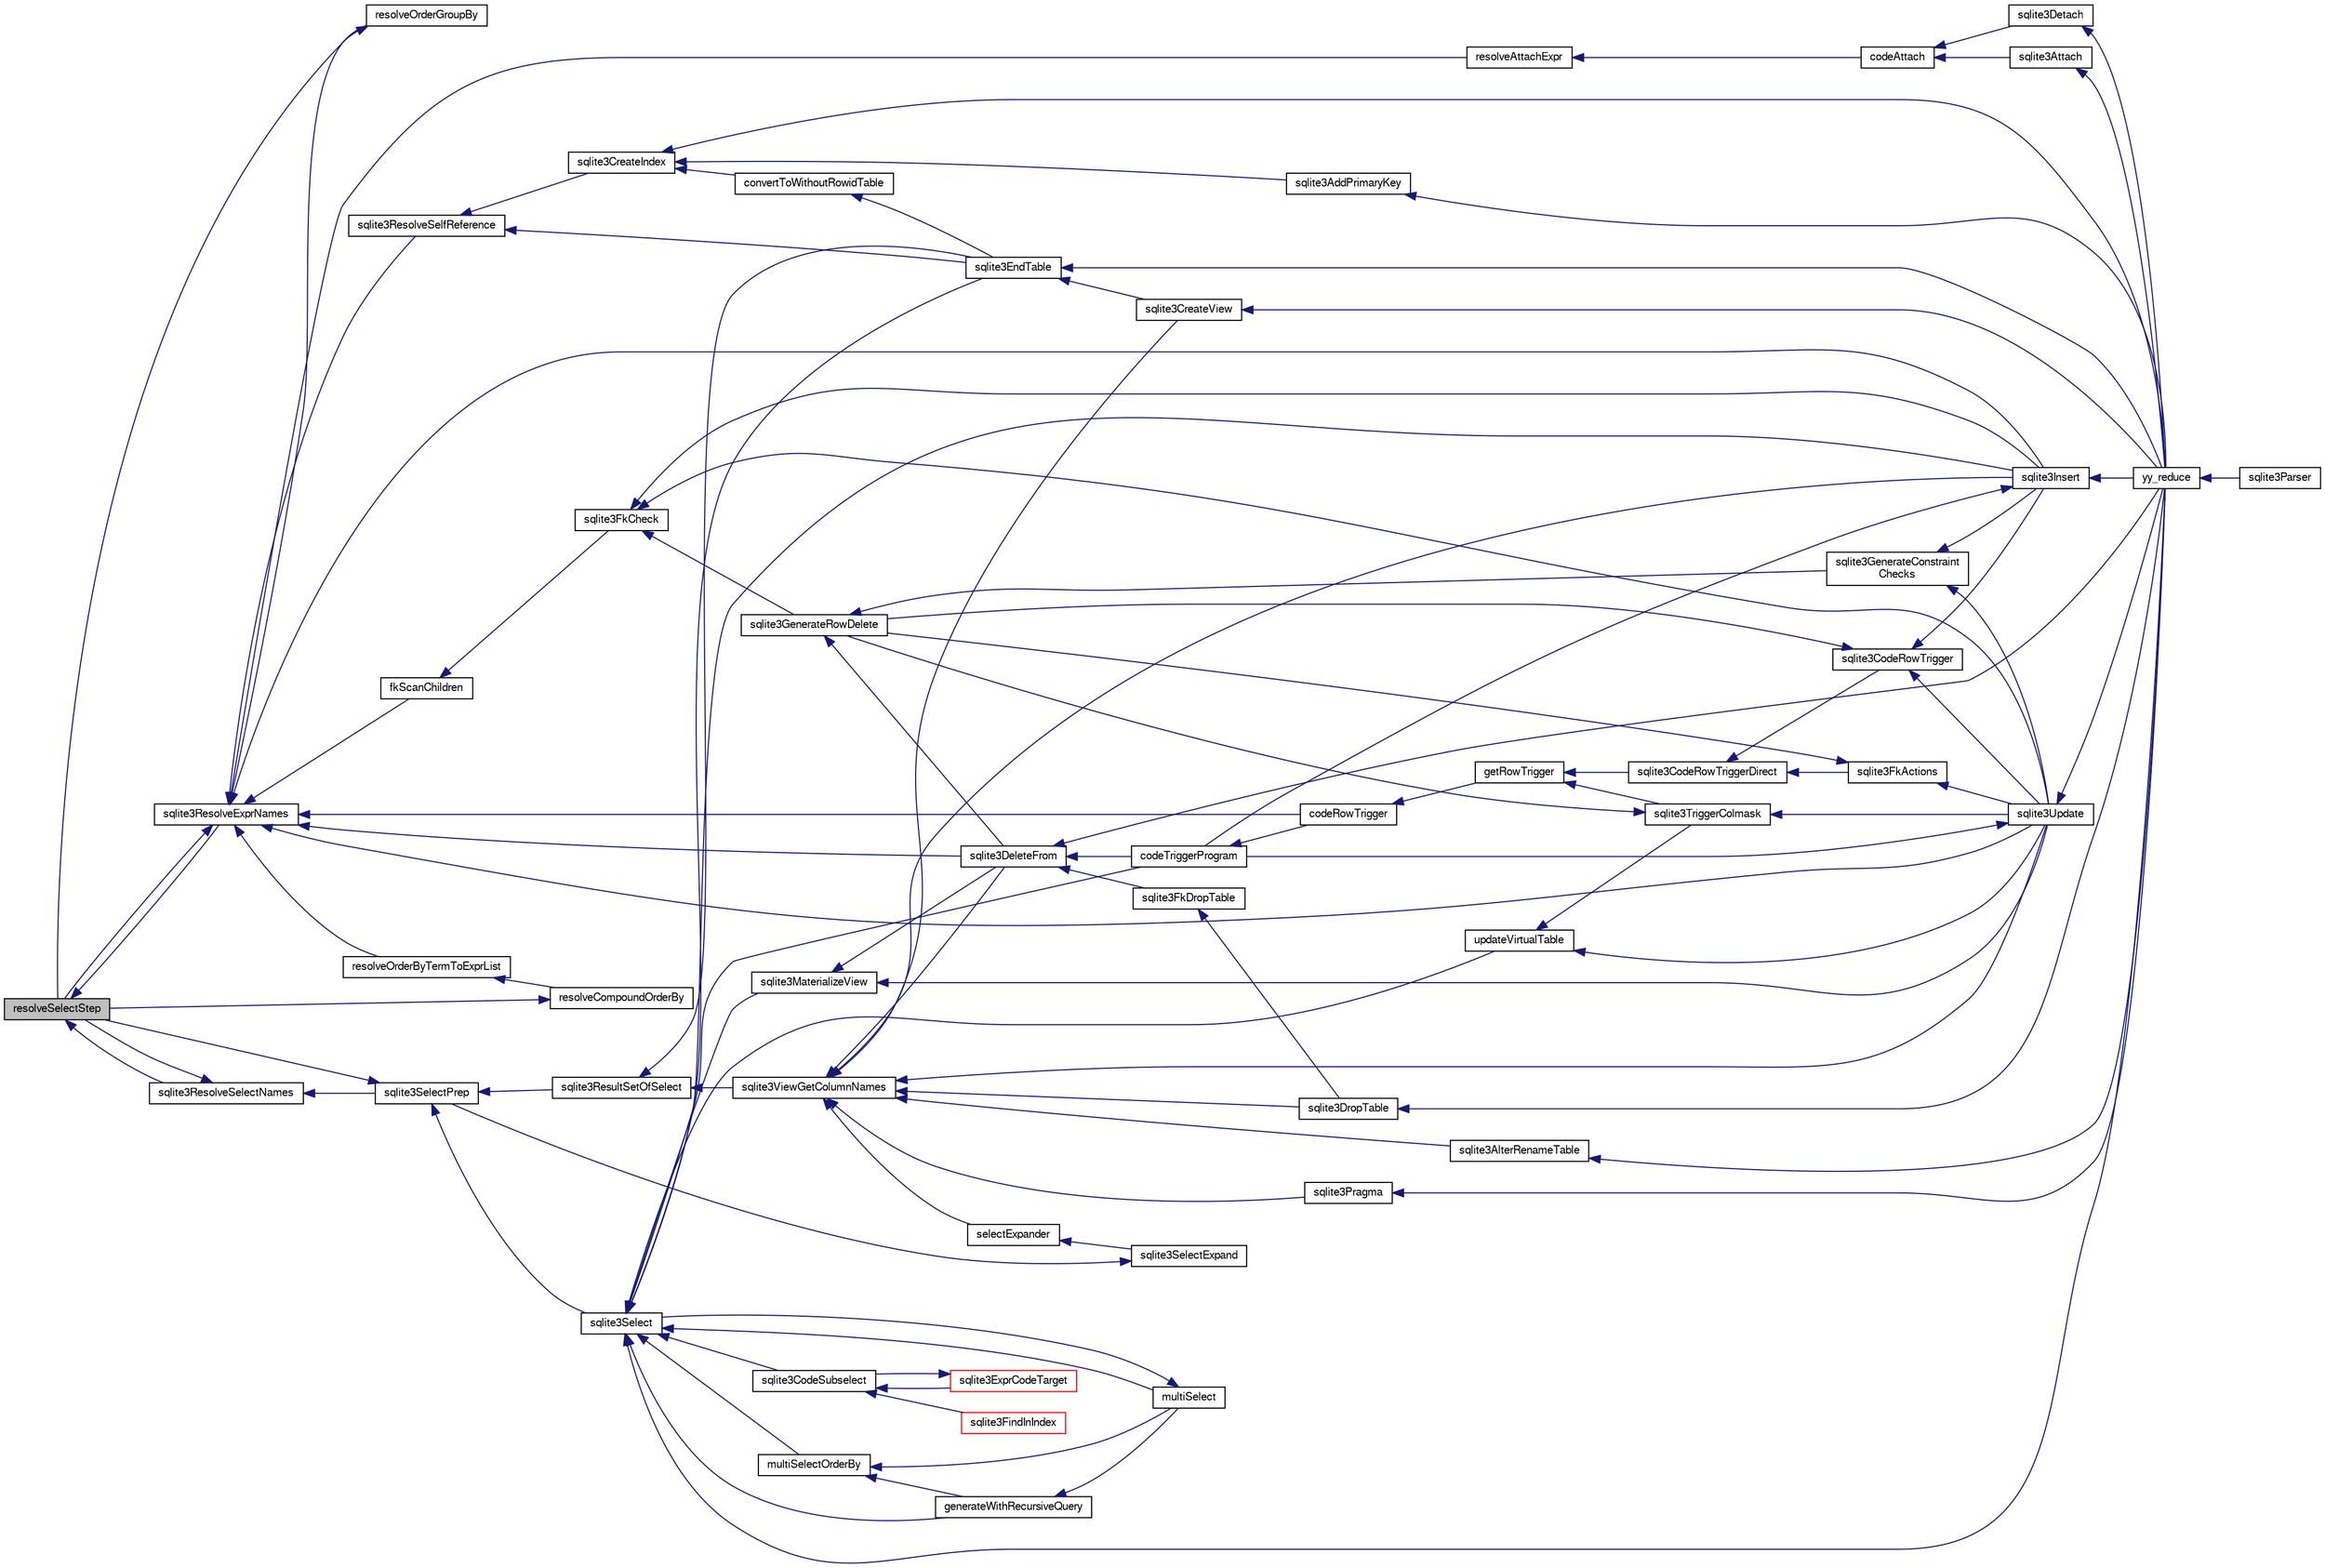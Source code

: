 digraph "resolveSelectStep"
{
  edge [fontname="FreeSans",fontsize="10",labelfontname="FreeSans",labelfontsize="10"];
  node [fontname="FreeSans",fontsize="10",shape=record];
  rankdir="LR";
  Node278165 [label="resolveSelectStep",height=0.2,width=0.4,color="black", fillcolor="grey75", style="filled", fontcolor="black"];
  Node278165 -> Node278166 [dir="back",color="midnightblue",fontsize="10",style="solid",fontname="FreeSans"];
  Node278166 [label="sqlite3ResolveExprNames",height=0.2,width=0.4,color="black", fillcolor="white", style="filled",URL="$sqlite3_8c.html#a537cf717a3f847807d3a3fd65da636ad"];
  Node278166 -> Node278167 [dir="back",color="midnightblue",fontsize="10",style="solid",fontname="FreeSans"];
  Node278167 [label="resolveOrderByTermToExprList",height=0.2,width=0.4,color="black", fillcolor="white", style="filled",URL="$sqlite3_8c.html#ac7f7eabdc769257622ad90aac3e02fe6"];
  Node278167 -> Node278168 [dir="back",color="midnightblue",fontsize="10",style="solid",fontname="FreeSans"];
  Node278168 [label="resolveCompoundOrderBy",height=0.2,width=0.4,color="black", fillcolor="white", style="filled",URL="$sqlite3_8c.html#a462c5aa49cfd6aad6a92fa60ddefc569"];
  Node278168 -> Node278165 [dir="back",color="midnightblue",fontsize="10",style="solid",fontname="FreeSans"];
  Node278166 -> Node278169 [dir="back",color="midnightblue",fontsize="10",style="solid",fontname="FreeSans"];
  Node278169 [label="resolveOrderGroupBy",height=0.2,width=0.4,color="black", fillcolor="white", style="filled",URL="$sqlite3_8c.html#a4dc8ed6177a5de887eae1010992e3d00"];
  Node278169 -> Node278165 [dir="back",color="midnightblue",fontsize="10",style="solid",fontname="FreeSans"];
  Node278166 -> Node278165 [dir="back",color="midnightblue",fontsize="10",style="solid",fontname="FreeSans"];
  Node278166 -> Node278170 [dir="back",color="midnightblue",fontsize="10",style="solid",fontname="FreeSans"];
  Node278170 [label="sqlite3ResolveSelfReference",height=0.2,width=0.4,color="black", fillcolor="white", style="filled",URL="$sqlite3_8c.html#ab524095a849de78f8728167d19336094"];
  Node278170 -> Node278171 [dir="back",color="midnightblue",fontsize="10",style="solid",fontname="FreeSans"];
  Node278171 [label="sqlite3EndTable",height=0.2,width=0.4,color="black", fillcolor="white", style="filled",URL="$sqlite3_8c.html#a7b5f2c66c0f0b6f819d970ca389768b0"];
  Node278171 -> Node278172 [dir="back",color="midnightblue",fontsize="10",style="solid",fontname="FreeSans"];
  Node278172 [label="sqlite3CreateView",height=0.2,width=0.4,color="black", fillcolor="white", style="filled",URL="$sqlite3_8c.html#a9d85cb00ff71dee5cd9a019503a6982e"];
  Node278172 -> Node278173 [dir="back",color="midnightblue",fontsize="10",style="solid",fontname="FreeSans"];
  Node278173 [label="yy_reduce",height=0.2,width=0.4,color="black", fillcolor="white", style="filled",URL="$sqlite3_8c.html#a7c419a9b25711c666a9a2449ef377f14"];
  Node278173 -> Node278174 [dir="back",color="midnightblue",fontsize="10",style="solid",fontname="FreeSans"];
  Node278174 [label="sqlite3Parser",height=0.2,width=0.4,color="black", fillcolor="white", style="filled",URL="$sqlite3_8c.html#a0327d71a5fabe0b6a343d78a2602e72a"];
  Node278171 -> Node278173 [dir="back",color="midnightblue",fontsize="10",style="solid",fontname="FreeSans"];
  Node278170 -> Node278175 [dir="back",color="midnightblue",fontsize="10",style="solid",fontname="FreeSans"];
  Node278175 [label="sqlite3CreateIndex",height=0.2,width=0.4,color="black", fillcolor="white", style="filled",URL="$sqlite3_8c.html#a8dbe5e590ab6c58a8c45f34f7c81e825"];
  Node278175 -> Node278176 [dir="back",color="midnightblue",fontsize="10",style="solid",fontname="FreeSans"];
  Node278176 [label="sqlite3AddPrimaryKey",height=0.2,width=0.4,color="black", fillcolor="white", style="filled",URL="$sqlite3_8c.html#af2b0672c3379d2a7d927d210ae0ade62"];
  Node278176 -> Node278173 [dir="back",color="midnightblue",fontsize="10",style="solid",fontname="FreeSans"];
  Node278175 -> Node278177 [dir="back",color="midnightblue",fontsize="10",style="solid",fontname="FreeSans"];
  Node278177 [label="convertToWithoutRowidTable",height=0.2,width=0.4,color="black", fillcolor="white", style="filled",URL="$sqlite3_8c.html#a0d41effc4e4a0ba740429a08f6747313"];
  Node278177 -> Node278171 [dir="back",color="midnightblue",fontsize="10",style="solid",fontname="FreeSans"];
  Node278175 -> Node278173 [dir="back",color="midnightblue",fontsize="10",style="solid",fontname="FreeSans"];
  Node278166 -> Node278178 [dir="back",color="midnightblue",fontsize="10",style="solid",fontname="FreeSans"];
  Node278178 [label="resolveAttachExpr",height=0.2,width=0.4,color="black", fillcolor="white", style="filled",URL="$sqlite3_8c.html#a2b0ae2ee3fae38ccc805f582a9ce38f5"];
  Node278178 -> Node278179 [dir="back",color="midnightblue",fontsize="10",style="solid",fontname="FreeSans"];
  Node278179 [label="codeAttach",height=0.2,width=0.4,color="black", fillcolor="white", style="filled",URL="$sqlite3_8c.html#ade4e9e30d828a19c191fdcb098676d5b"];
  Node278179 -> Node278180 [dir="back",color="midnightblue",fontsize="10",style="solid",fontname="FreeSans"];
  Node278180 [label="sqlite3Detach",height=0.2,width=0.4,color="black", fillcolor="white", style="filled",URL="$sqlite3_8c.html#ab1a5a0b01c7560aef5e0b8603a68747d"];
  Node278180 -> Node278173 [dir="back",color="midnightblue",fontsize="10",style="solid",fontname="FreeSans"];
  Node278179 -> Node278181 [dir="back",color="midnightblue",fontsize="10",style="solid",fontname="FreeSans"];
  Node278181 [label="sqlite3Attach",height=0.2,width=0.4,color="black", fillcolor="white", style="filled",URL="$sqlite3_8c.html#ae0907fe0b43cc1b4c7e6a16213e8546f"];
  Node278181 -> Node278173 [dir="back",color="midnightblue",fontsize="10",style="solid",fontname="FreeSans"];
  Node278166 -> Node278182 [dir="back",color="midnightblue",fontsize="10",style="solid",fontname="FreeSans"];
  Node278182 [label="sqlite3DeleteFrom",height=0.2,width=0.4,color="black", fillcolor="white", style="filled",URL="$sqlite3_8c.html#ab9b4b45349188b49eabb23f94608a091"];
  Node278182 -> Node278183 [dir="back",color="midnightblue",fontsize="10",style="solid",fontname="FreeSans"];
  Node278183 [label="sqlite3FkDropTable",height=0.2,width=0.4,color="black", fillcolor="white", style="filled",URL="$sqlite3_8c.html#a1218c6fc74e89152ceaa4760e82f5ef9"];
  Node278183 -> Node278184 [dir="back",color="midnightblue",fontsize="10",style="solid",fontname="FreeSans"];
  Node278184 [label="sqlite3DropTable",height=0.2,width=0.4,color="black", fillcolor="white", style="filled",URL="$sqlite3_8c.html#a5534f77364b5568783c0e50db3c9defb"];
  Node278184 -> Node278173 [dir="back",color="midnightblue",fontsize="10",style="solid",fontname="FreeSans"];
  Node278182 -> Node278185 [dir="back",color="midnightblue",fontsize="10",style="solid",fontname="FreeSans"];
  Node278185 [label="codeTriggerProgram",height=0.2,width=0.4,color="black", fillcolor="white", style="filled",URL="$sqlite3_8c.html#a120801f59d9281d201d2ff4b2606836e"];
  Node278185 -> Node278186 [dir="back",color="midnightblue",fontsize="10",style="solid",fontname="FreeSans"];
  Node278186 [label="codeRowTrigger",height=0.2,width=0.4,color="black", fillcolor="white", style="filled",URL="$sqlite3_8c.html#a463cea5aaaf388b560b206570a0022fc"];
  Node278186 -> Node278187 [dir="back",color="midnightblue",fontsize="10",style="solid",fontname="FreeSans"];
  Node278187 [label="getRowTrigger",height=0.2,width=0.4,color="black", fillcolor="white", style="filled",URL="$sqlite3_8c.html#a69626ef20b540d1a2b19cf56f3f45689"];
  Node278187 -> Node278188 [dir="back",color="midnightblue",fontsize="10",style="solid",fontname="FreeSans"];
  Node278188 [label="sqlite3CodeRowTriggerDirect",height=0.2,width=0.4,color="black", fillcolor="white", style="filled",URL="$sqlite3_8c.html#ad92829f9001bcf89a0299dad5a48acd4"];
  Node278188 -> Node278189 [dir="back",color="midnightblue",fontsize="10",style="solid",fontname="FreeSans"];
  Node278189 [label="sqlite3FkActions",height=0.2,width=0.4,color="black", fillcolor="white", style="filled",URL="$sqlite3_8c.html#a39159bd1623724946c22355ba7f3ef90"];
  Node278189 -> Node278190 [dir="back",color="midnightblue",fontsize="10",style="solid",fontname="FreeSans"];
  Node278190 [label="sqlite3GenerateRowDelete",height=0.2,width=0.4,color="black", fillcolor="white", style="filled",URL="$sqlite3_8c.html#a2c76cbf3027fc18fdbb8cb4cd96b77d9"];
  Node278190 -> Node278182 [dir="back",color="midnightblue",fontsize="10",style="solid",fontname="FreeSans"];
  Node278190 -> Node278191 [dir="back",color="midnightblue",fontsize="10",style="solid",fontname="FreeSans"];
  Node278191 [label="sqlite3GenerateConstraint\lChecks",height=0.2,width=0.4,color="black", fillcolor="white", style="filled",URL="$sqlite3_8c.html#aef639c1e6a0c0a67ca6e7690ad931bd2"];
  Node278191 -> Node278192 [dir="back",color="midnightblue",fontsize="10",style="solid",fontname="FreeSans"];
  Node278192 [label="sqlite3Insert",height=0.2,width=0.4,color="black", fillcolor="white", style="filled",URL="$sqlite3_8c.html#a5b17c9c2000bae6bdff8e6be48d7dc2b"];
  Node278192 -> Node278185 [dir="back",color="midnightblue",fontsize="10",style="solid",fontname="FreeSans"];
  Node278192 -> Node278173 [dir="back",color="midnightblue",fontsize="10",style="solid",fontname="FreeSans"];
  Node278191 -> Node278193 [dir="back",color="midnightblue",fontsize="10",style="solid",fontname="FreeSans"];
  Node278193 [label="sqlite3Update",height=0.2,width=0.4,color="black", fillcolor="white", style="filled",URL="$sqlite3_8c.html#ac5aa67c46e8cc8174566fabe6809fafa"];
  Node278193 -> Node278185 [dir="back",color="midnightblue",fontsize="10",style="solid",fontname="FreeSans"];
  Node278193 -> Node278173 [dir="back",color="midnightblue",fontsize="10",style="solid",fontname="FreeSans"];
  Node278189 -> Node278193 [dir="back",color="midnightblue",fontsize="10",style="solid",fontname="FreeSans"];
  Node278188 -> Node278194 [dir="back",color="midnightblue",fontsize="10",style="solid",fontname="FreeSans"];
  Node278194 [label="sqlite3CodeRowTrigger",height=0.2,width=0.4,color="black", fillcolor="white", style="filled",URL="$sqlite3_8c.html#a37f21393c74de4d01b16761ee9abacd9"];
  Node278194 -> Node278190 [dir="back",color="midnightblue",fontsize="10",style="solid",fontname="FreeSans"];
  Node278194 -> Node278192 [dir="back",color="midnightblue",fontsize="10",style="solid",fontname="FreeSans"];
  Node278194 -> Node278193 [dir="back",color="midnightblue",fontsize="10",style="solid",fontname="FreeSans"];
  Node278187 -> Node278195 [dir="back",color="midnightblue",fontsize="10",style="solid",fontname="FreeSans"];
  Node278195 [label="sqlite3TriggerColmask",height=0.2,width=0.4,color="black", fillcolor="white", style="filled",URL="$sqlite3_8c.html#acace8e99e37ae5e84ea03c65e820c540"];
  Node278195 -> Node278190 [dir="back",color="midnightblue",fontsize="10",style="solid",fontname="FreeSans"];
  Node278195 -> Node278193 [dir="back",color="midnightblue",fontsize="10",style="solid",fontname="FreeSans"];
  Node278182 -> Node278173 [dir="back",color="midnightblue",fontsize="10",style="solid",fontname="FreeSans"];
  Node278166 -> Node278196 [dir="back",color="midnightblue",fontsize="10",style="solid",fontname="FreeSans"];
  Node278196 [label="fkScanChildren",height=0.2,width=0.4,color="black", fillcolor="white", style="filled",URL="$sqlite3_8c.html#a67c9dcb484336b3155e7a82a037d4691"];
  Node278196 -> Node278197 [dir="back",color="midnightblue",fontsize="10",style="solid",fontname="FreeSans"];
  Node278197 [label="sqlite3FkCheck",height=0.2,width=0.4,color="black", fillcolor="white", style="filled",URL="$sqlite3_8c.html#aa38fb76c7d6f48f19772877a41703b92"];
  Node278197 -> Node278190 [dir="back",color="midnightblue",fontsize="10",style="solid",fontname="FreeSans"];
  Node278197 -> Node278192 [dir="back",color="midnightblue",fontsize="10",style="solid",fontname="FreeSans"];
  Node278197 -> Node278193 [dir="back",color="midnightblue",fontsize="10",style="solid",fontname="FreeSans"];
  Node278166 -> Node278192 [dir="back",color="midnightblue",fontsize="10",style="solid",fontname="FreeSans"];
  Node278166 -> Node278186 [dir="back",color="midnightblue",fontsize="10",style="solid",fontname="FreeSans"];
  Node278166 -> Node278193 [dir="back",color="midnightblue",fontsize="10",style="solid",fontname="FreeSans"];
  Node278165 -> Node278198 [dir="back",color="midnightblue",fontsize="10",style="solid",fontname="FreeSans"];
  Node278198 [label="sqlite3ResolveSelectNames",height=0.2,width=0.4,color="black", fillcolor="white", style="filled",URL="$sqlite3_8c.html#a0cf10c480643b1ab9eaa02056a400734"];
  Node278198 -> Node278165 [dir="back",color="midnightblue",fontsize="10",style="solid",fontname="FreeSans"];
  Node278198 -> Node278199 [dir="back",color="midnightblue",fontsize="10",style="solid",fontname="FreeSans"];
  Node278199 [label="sqlite3SelectPrep",height=0.2,width=0.4,color="black", fillcolor="white", style="filled",URL="$sqlite3_8c.html#aa4385bd53c0a43dea72fbc23cc78e1c6"];
  Node278199 -> Node278165 [dir="back",color="midnightblue",fontsize="10",style="solid",fontname="FreeSans"];
  Node278199 -> Node278200 [dir="back",color="midnightblue",fontsize="10",style="solid",fontname="FreeSans"];
  Node278200 [label="sqlite3ResultSetOfSelect",height=0.2,width=0.4,color="black", fillcolor="white", style="filled",URL="$sqlite3_8c.html#ade35a86757654a36498d74152aa2fda8"];
  Node278200 -> Node278171 [dir="back",color="midnightblue",fontsize="10",style="solid",fontname="FreeSans"];
  Node278200 -> Node278201 [dir="back",color="midnightblue",fontsize="10",style="solid",fontname="FreeSans"];
  Node278201 [label="sqlite3ViewGetColumnNames",height=0.2,width=0.4,color="black", fillcolor="white", style="filled",URL="$sqlite3_8c.html#aebc7cd8d9e2bd174ae0a60363d3f6ce8"];
  Node278201 -> Node278202 [dir="back",color="midnightblue",fontsize="10",style="solid",fontname="FreeSans"];
  Node278202 [label="sqlite3AlterRenameTable",height=0.2,width=0.4,color="black", fillcolor="white", style="filled",URL="$sqlite3_8c.html#aa5cfdb507ff74e559f2efb0318c96d2c"];
  Node278202 -> Node278173 [dir="back",color="midnightblue",fontsize="10",style="solid",fontname="FreeSans"];
  Node278201 -> Node278172 [dir="back",color="midnightblue",fontsize="10",style="solid",fontname="FreeSans"];
  Node278201 -> Node278184 [dir="back",color="midnightblue",fontsize="10",style="solid",fontname="FreeSans"];
  Node278201 -> Node278182 [dir="back",color="midnightblue",fontsize="10",style="solid",fontname="FreeSans"];
  Node278201 -> Node278192 [dir="back",color="midnightblue",fontsize="10",style="solid",fontname="FreeSans"];
  Node278201 -> Node278203 [dir="back",color="midnightblue",fontsize="10",style="solid",fontname="FreeSans"];
  Node278203 [label="sqlite3Pragma",height=0.2,width=0.4,color="black", fillcolor="white", style="filled",URL="$sqlite3_8c.html#a111391370f58f8e6a6eca51fd34d62ed"];
  Node278203 -> Node278173 [dir="back",color="midnightblue",fontsize="10",style="solid",fontname="FreeSans"];
  Node278201 -> Node278204 [dir="back",color="midnightblue",fontsize="10",style="solid",fontname="FreeSans"];
  Node278204 [label="selectExpander",height=0.2,width=0.4,color="black", fillcolor="white", style="filled",URL="$sqlite3_8c.html#abee977318fbf74531340c6e41b0ca953"];
  Node278204 -> Node278205 [dir="back",color="midnightblue",fontsize="10",style="solid",fontname="FreeSans"];
  Node278205 [label="sqlite3SelectExpand",height=0.2,width=0.4,color="black", fillcolor="white", style="filled",URL="$sqlite3_8c.html#ae55acd1d8219505e629c2148950fa3de"];
  Node278205 -> Node278199 [dir="back",color="midnightblue",fontsize="10",style="solid",fontname="FreeSans"];
  Node278201 -> Node278193 [dir="back",color="midnightblue",fontsize="10",style="solid",fontname="FreeSans"];
  Node278199 -> Node278206 [dir="back",color="midnightblue",fontsize="10",style="solid",fontname="FreeSans"];
  Node278206 [label="sqlite3Select",height=0.2,width=0.4,color="black", fillcolor="white", style="filled",URL="$sqlite3_8c.html#a2465ee8c956209ba4b272477b7c21a45"];
  Node278206 -> Node278207 [dir="back",color="midnightblue",fontsize="10",style="solid",fontname="FreeSans"];
  Node278207 [label="sqlite3CodeSubselect",height=0.2,width=0.4,color="black", fillcolor="white", style="filled",URL="$sqlite3_8c.html#aa69b46d2204a1d1b110107a1be12ee0c"];
  Node278207 -> Node278208 [dir="back",color="midnightblue",fontsize="10",style="solid",fontname="FreeSans"];
  Node278208 [label="sqlite3FindInIndex",height=0.2,width=0.4,color="red", fillcolor="white", style="filled",URL="$sqlite3_8c.html#af7d8c56ab0231f44bb5f87b3fafeffb2"];
  Node278207 -> Node278210 [dir="back",color="midnightblue",fontsize="10",style="solid",fontname="FreeSans"];
  Node278210 [label="sqlite3ExprCodeTarget",height=0.2,width=0.4,color="red", fillcolor="white", style="filled",URL="$sqlite3_8c.html#a4f308397a0a3ed299ed31aaa1ae2a293"];
  Node278210 -> Node278207 [dir="back",color="midnightblue",fontsize="10",style="solid",fontname="FreeSans"];
  Node278206 -> Node278171 [dir="back",color="midnightblue",fontsize="10",style="solid",fontname="FreeSans"];
  Node278206 -> Node278247 [dir="back",color="midnightblue",fontsize="10",style="solid",fontname="FreeSans"];
  Node278247 [label="sqlite3MaterializeView",height=0.2,width=0.4,color="black", fillcolor="white", style="filled",URL="$sqlite3_8c.html#a4557984b0b75f998fb0c3f231c9b1def"];
  Node278247 -> Node278182 [dir="back",color="midnightblue",fontsize="10",style="solid",fontname="FreeSans"];
  Node278247 -> Node278193 [dir="back",color="midnightblue",fontsize="10",style="solid",fontname="FreeSans"];
  Node278206 -> Node278192 [dir="back",color="midnightblue",fontsize="10",style="solid",fontname="FreeSans"];
  Node278206 -> Node278229 [dir="back",color="midnightblue",fontsize="10",style="solid",fontname="FreeSans"];
  Node278229 [label="generateWithRecursiveQuery",height=0.2,width=0.4,color="black", fillcolor="white", style="filled",URL="$sqlite3_8c.html#ade2c3663fa9c3b9676507984b9483942"];
  Node278229 -> Node278230 [dir="back",color="midnightblue",fontsize="10",style="solid",fontname="FreeSans"];
  Node278230 [label="multiSelect",height=0.2,width=0.4,color="black", fillcolor="white", style="filled",URL="$sqlite3_8c.html#a6456c61f3d9b2389738753cedfa24fa7"];
  Node278230 -> Node278206 [dir="back",color="midnightblue",fontsize="10",style="solid",fontname="FreeSans"];
  Node278206 -> Node278230 [dir="back",color="midnightblue",fontsize="10",style="solid",fontname="FreeSans"];
  Node278206 -> Node278231 [dir="back",color="midnightblue",fontsize="10",style="solid",fontname="FreeSans"];
  Node278231 [label="multiSelectOrderBy",height=0.2,width=0.4,color="black", fillcolor="white", style="filled",URL="$sqlite3_8c.html#afcdb8488c6f4dfdadaf9f04bca35b808"];
  Node278231 -> Node278229 [dir="back",color="midnightblue",fontsize="10",style="solid",fontname="FreeSans"];
  Node278231 -> Node278230 [dir="back",color="midnightblue",fontsize="10",style="solid",fontname="FreeSans"];
  Node278206 -> Node278185 [dir="back",color="midnightblue",fontsize="10",style="solid",fontname="FreeSans"];
  Node278206 -> Node278248 [dir="back",color="midnightblue",fontsize="10",style="solid",fontname="FreeSans"];
  Node278248 [label="updateVirtualTable",height=0.2,width=0.4,color="black", fillcolor="white", style="filled",URL="$sqlite3_8c.html#a740220531db9293c39a2cdd7da3f74e1"];
  Node278248 -> Node278195 [dir="back",color="midnightblue",fontsize="10",style="solid",fontname="FreeSans"];
  Node278248 -> Node278193 [dir="back",color="midnightblue",fontsize="10",style="solid",fontname="FreeSans"];
  Node278206 -> Node278173 [dir="back",color="midnightblue",fontsize="10",style="solid",fontname="FreeSans"];
}
